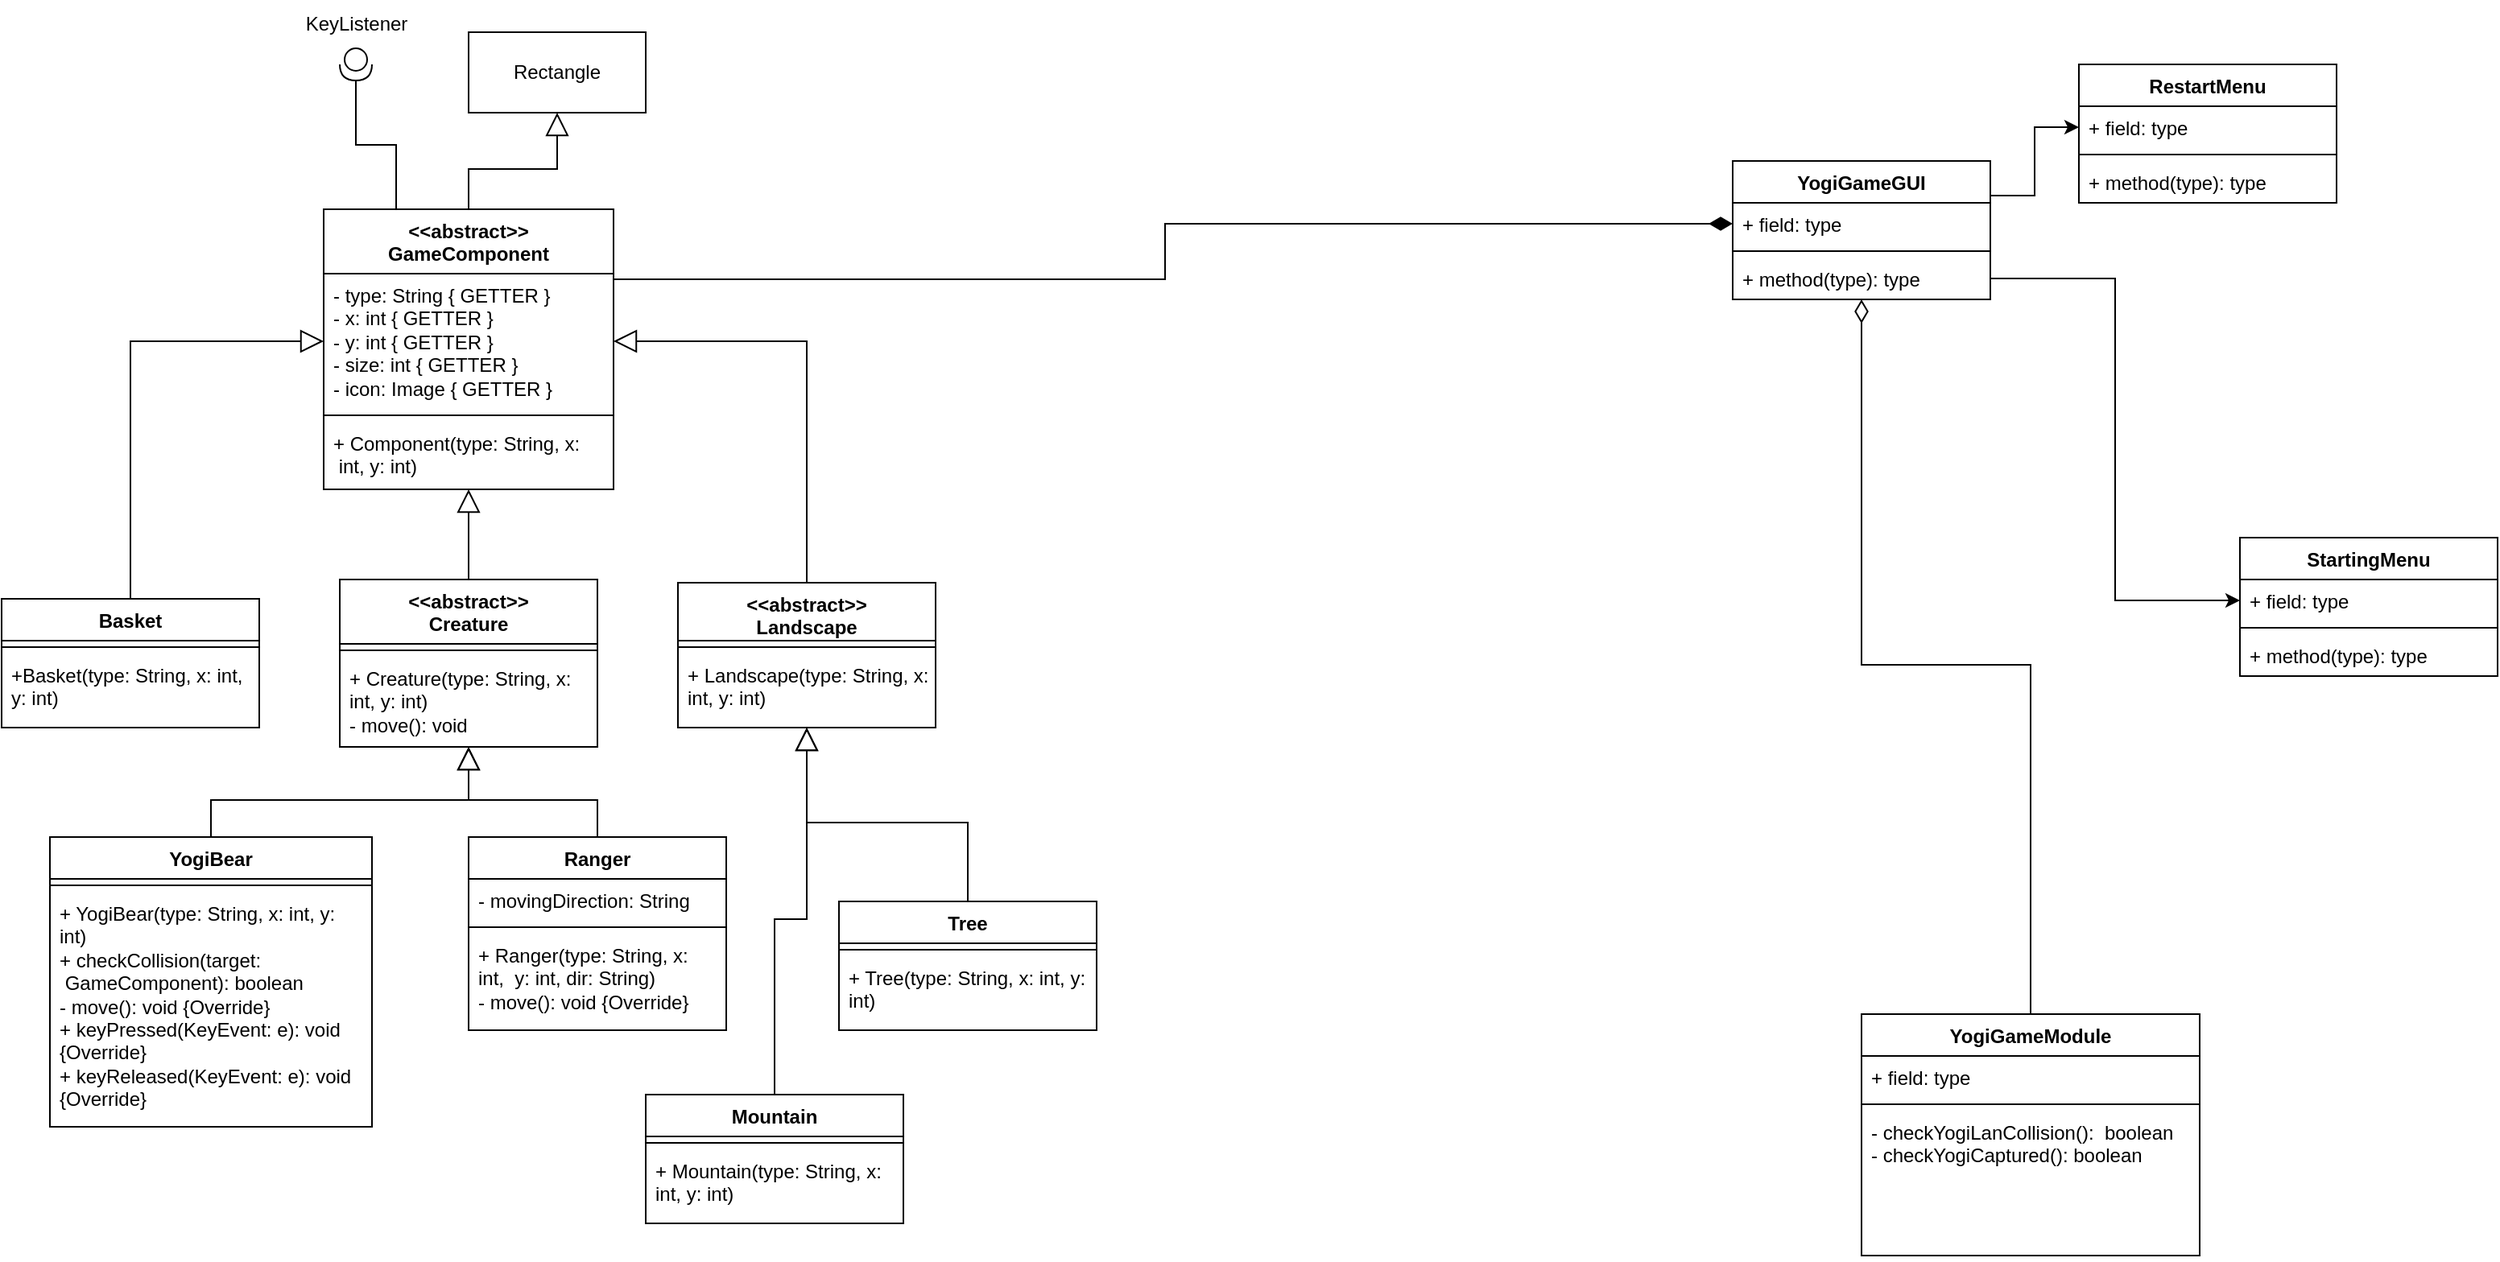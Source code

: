 <mxfile version="24.9.3">
  <diagram name="Page-1" id="V1T5ub4eXaLLm83vhyxi">
    <mxGraphModel dx="1122" dy="1882" grid="1" gridSize="10" guides="1" tooltips="1" connect="1" arrows="1" fold="1" page="1" pageScale="1" pageWidth="850" pageHeight="1100" math="0" shadow="0">
      <root>
        <mxCell id="0" />
        <mxCell id="1" parent="0" />
        <mxCell id="JW1Y3XpuhCUsItWBqjoq-34" style="edgeStyle=orthogonalEdgeStyle;rounded=0;orthogonalLoop=1;jettySize=auto;html=1;exitX=0.5;exitY=0;exitDx=0;exitDy=0;endArrow=block;endFill=0;endSize=12;" parent="1" source="37ParpVeFPUFG8CqIVVN-1" target="JW1Y3XpuhCUsItWBqjoq-13" edge="1">
          <mxGeometry relative="1" as="geometry" />
        </mxCell>
        <mxCell id="37ParpVeFPUFG8CqIVVN-1" value="&lt;div&gt;&amp;lt;&amp;lt;abstract&amp;gt;&amp;gt;&lt;/div&gt;Creature" style="swimlane;fontStyle=1;align=center;verticalAlign=top;childLayout=stackLayout;horizontal=1;startSize=40;horizontalStack=0;resizeParent=1;resizeParentMax=0;resizeLast=0;collapsible=1;marginBottom=0;whiteSpace=wrap;html=1;" parent="1" vertex="1">
          <mxGeometry x="330" y="-60" width="160" height="104" as="geometry" />
        </mxCell>
        <mxCell id="37ParpVeFPUFG8CqIVVN-3" value="" style="line;strokeWidth=1;fillColor=none;align=left;verticalAlign=middle;spacingTop=-1;spacingLeft=3;spacingRight=3;rotatable=0;labelPosition=right;points=[];portConstraint=eastwest;strokeColor=inherit;" parent="37ParpVeFPUFG8CqIVVN-1" vertex="1">
          <mxGeometry y="40" width="160" height="8" as="geometry" />
        </mxCell>
        <mxCell id="37ParpVeFPUFG8CqIVVN-4" value="&lt;div&gt;+ Creature(type: String, x: int, y: int)&lt;/div&gt;- move(): void" style="text;strokeColor=none;fillColor=none;align=left;verticalAlign=top;spacingLeft=4;spacingRight=4;overflow=hidden;rotatable=0;points=[[0,0.5],[1,0.5]];portConstraint=eastwest;whiteSpace=wrap;html=1;" parent="37ParpVeFPUFG8CqIVVN-1" vertex="1">
          <mxGeometry y="48" width="160" height="56" as="geometry" />
        </mxCell>
        <mxCell id="JW1Y3XpuhCUsItWBqjoq-33" style="edgeStyle=orthogonalEdgeStyle;rounded=0;orthogonalLoop=1;jettySize=auto;html=1;exitX=0.5;exitY=0;exitDx=0;exitDy=0;endArrow=block;endFill=0;endSize=12;" parent="1" source="JW1Y3XpuhCUsItWBqjoq-1" target="37ParpVeFPUFG8CqIVVN-1" edge="1">
          <mxGeometry relative="1" as="geometry" />
        </mxCell>
        <mxCell id="JW1Y3XpuhCUsItWBqjoq-1" value="YogiBear" style="swimlane;fontStyle=1;align=center;verticalAlign=top;childLayout=stackLayout;horizontal=1;startSize=26;horizontalStack=0;resizeParent=1;resizeParentMax=0;resizeLast=0;collapsible=1;marginBottom=0;whiteSpace=wrap;html=1;" parent="1" vertex="1">
          <mxGeometry x="150" y="100" width="200" height="180" as="geometry" />
        </mxCell>
        <mxCell id="JW1Y3XpuhCUsItWBqjoq-3" value="" style="line;strokeWidth=1;fillColor=none;align=left;verticalAlign=middle;spacingTop=-1;spacingLeft=3;spacingRight=3;rotatable=0;labelPosition=right;points=[];portConstraint=eastwest;strokeColor=inherit;" parent="JW1Y3XpuhCUsItWBqjoq-1" vertex="1">
          <mxGeometry y="26" width="200" height="8" as="geometry" />
        </mxCell>
        <mxCell id="JW1Y3XpuhCUsItWBqjoq-4" value="&lt;div&gt;+ YogiBear(type: String, x: int, y: int)&lt;/div&gt;+ checkCollision(target:&amp;nbsp; &amp;nbsp; &amp;nbsp; &amp;nbsp;GameComponent): boolean&lt;div&gt;- move(): void {Override}&lt;/div&gt;&lt;div&gt;+ keyPressed(KeyEvent: e): void {Override}&lt;/div&gt;&lt;div&gt;+ keyReleased(KeyEvent: e): void {Override}&lt;/div&gt;" style="text;strokeColor=none;fillColor=none;align=left;verticalAlign=top;spacingLeft=4;spacingRight=4;overflow=hidden;rotatable=0;points=[[0,0.5],[1,0.5]];portConstraint=eastwest;whiteSpace=wrap;html=1;" parent="JW1Y3XpuhCUsItWBqjoq-1" vertex="1">
          <mxGeometry y="34" width="200" height="146" as="geometry" />
        </mxCell>
        <mxCell id="JW1Y3XpuhCUsItWBqjoq-37" style="edgeStyle=orthogonalEdgeStyle;rounded=0;orthogonalLoop=1;jettySize=auto;html=1;exitX=0.5;exitY=0;exitDx=0;exitDy=0;entryX=0;entryY=0.5;entryDx=0;entryDy=0;endArrow=block;endFill=0;endSize=12;" parent="1" source="JW1Y3XpuhCUsItWBqjoq-5" target="JW1Y3XpuhCUsItWBqjoq-14" edge="1">
          <mxGeometry relative="1" as="geometry" />
        </mxCell>
        <mxCell id="JW1Y3XpuhCUsItWBqjoq-5" value="Basket" style="swimlane;fontStyle=1;align=center;verticalAlign=top;childLayout=stackLayout;horizontal=1;startSize=26;horizontalStack=0;resizeParent=1;resizeParentMax=0;resizeLast=0;collapsible=1;marginBottom=0;whiteSpace=wrap;html=1;" parent="1" vertex="1">
          <mxGeometry x="120" y="-48" width="160" height="80" as="geometry" />
        </mxCell>
        <mxCell id="JW1Y3XpuhCUsItWBqjoq-7" value="" style="line;strokeWidth=1;fillColor=none;align=left;verticalAlign=middle;spacingTop=-1;spacingLeft=3;spacingRight=3;rotatable=0;labelPosition=right;points=[];portConstraint=eastwest;strokeColor=inherit;" parent="JW1Y3XpuhCUsItWBqjoq-5" vertex="1">
          <mxGeometry y="26" width="160" height="8" as="geometry" />
        </mxCell>
        <mxCell id="JW1Y3XpuhCUsItWBqjoq-8" value="+Basket(type: String, x: int, y: int)" style="text;strokeColor=none;fillColor=none;align=left;verticalAlign=top;spacingLeft=4;spacingRight=4;overflow=hidden;rotatable=0;points=[[0,0.5],[1,0.5]];portConstraint=eastwest;whiteSpace=wrap;html=1;" parent="JW1Y3XpuhCUsItWBqjoq-5" vertex="1">
          <mxGeometry y="34" width="160" height="46" as="geometry" />
        </mxCell>
        <mxCell id="JW1Y3XpuhCUsItWBqjoq-36" style="edgeStyle=orthogonalEdgeStyle;rounded=0;orthogonalLoop=1;jettySize=auto;html=1;exitX=0.5;exitY=0;exitDx=0;exitDy=0;entryX=1;entryY=0.5;entryDx=0;entryDy=0;endArrow=block;endFill=0;endSize=12;" parent="1" source="JW1Y3XpuhCUsItWBqjoq-9" target="JW1Y3XpuhCUsItWBqjoq-14" edge="1">
          <mxGeometry relative="1" as="geometry" />
        </mxCell>
        <mxCell id="JW1Y3XpuhCUsItWBqjoq-9" value="&lt;div&gt;&amp;lt;&amp;lt;abstract&amp;gt;&amp;gt;&lt;/div&gt;Landscape" style="swimlane;fontStyle=1;align=center;verticalAlign=top;childLayout=stackLayout;horizontal=1;startSize=36;horizontalStack=0;resizeParent=1;resizeParentMax=0;resizeLast=0;collapsible=1;marginBottom=0;whiteSpace=wrap;html=1;" parent="1" vertex="1">
          <mxGeometry x="540" y="-58" width="160" height="90" as="geometry" />
        </mxCell>
        <mxCell id="JW1Y3XpuhCUsItWBqjoq-11" value="" style="line;strokeWidth=1;fillColor=none;align=left;verticalAlign=middle;spacingTop=-1;spacingLeft=3;spacingRight=3;rotatable=0;labelPosition=right;points=[];portConstraint=eastwest;strokeColor=inherit;" parent="JW1Y3XpuhCUsItWBqjoq-9" vertex="1">
          <mxGeometry y="36" width="160" height="8" as="geometry" />
        </mxCell>
        <mxCell id="JW1Y3XpuhCUsItWBqjoq-12" value="+ Landscape(type: String, x: int, y: int)" style="text;strokeColor=none;fillColor=none;align=left;verticalAlign=top;spacingLeft=4;spacingRight=4;overflow=hidden;rotatable=0;points=[[0,0.5],[1,0.5]];portConstraint=eastwest;whiteSpace=wrap;html=1;" parent="JW1Y3XpuhCUsItWBqjoq-9" vertex="1">
          <mxGeometry y="44" width="160" height="46" as="geometry" />
        </mxCell>
        <mxCell id="Aqfv4AWS69Kue3A25FG4-6" style="edgeStyle=orthogonalEdgeStyle;rounded=0;orthogonalLoop=1;jettySize=auto;html=1;exitX=0.5;exitY=0;exitDx=0;exitDy=0;entryX=0.5;entryY=1;entryDx=0;entryDy=0;endArrow=block;endFill=0;endSize=12;" parent="1" source="JW1Y3XpuhCUsItWBqjoq-13" target="Aqfv4AWS69Kue3A25FG4-5" edge="1">
          <mxGeometry relative="1" as="geometry" />
        </mxCell>
        <mxCell id="Aqfv4AWS69Kue3A25FG4-27" style="edgeStyle=orthogonalEdgeStyle;rounded=0;orthogonalLoop=1;jettySize=auto;html=1;exitX=1;exitY=0.25;exitDx=0;exitDy=0;entryX=0;entryY=0.5;entryDx=0;entryDy=0;endArrow=diamondThin;endFill=1;endSize=12;" parent="1" source="JW1Y3XpuhCUsItWBqjoq-13" target="Aqfv4AWS69Kue3A25FG4-12" edge="1">
          <mxGeometry relative="1" as="geometry" />
        </mxCell>
        <mxCell id="_yU-8EtJCTcdnknjxa69-10" style="edgeStyle=orthogonalEdgeStyle;rounded=0;orthogonalLoop=1;jettySize=auto;html=1;exitX=0.25;exitY=0;exitDx=0;exitDy=0;endArrow=none;endFill=0;" edge="1" parent="1" source="JW1Y3XpuhCUsItWBqjoq-13" target="_yU-8EtJCTcdnknjxa69-3">
          <mxGeometry relative="1" as="geometry" />
        </mxCell>
        <mxCell id="JW1Y3XpuhCUsItWBqjoq-13" value="&lt;div&gt;&amp;lt;&amp;lt;abstract&amp;gt;&amp;gt;&lt;/div&gt;GameComponent" style="swimlane;fontStyle=1;align=center;verticalAlign=top;childLayout=stackLayout;horizontal=1;startSize=40;horizontalStack=0;resizeParent=1;resizeParentMax=0;resizeLast=0;collapsible=1;marginBottom=0;whiteSpace=wrap;html=1;" parent="1" vertex="1">
          <mxGeometry x="320" y="-290" width="180" height="174" as="geometry" />
        </mxCell>
        <mxCell id="JW1Y3XpuhCUsItWBqjoq-14" value="&lt;div&gt;- type: String { GETTER }&lt;/div&gt;- x: int { GETTER }&lt;div&gt;- y: int { GETTER }&lt;/div&gt;&lt;div&gt;- size: int { GETTER }&lt;/div&gt;&lt;div&gt;- icon: Image { GETTER }&amp;nbsp;&lt;/div&gt;" style="text;strokeColor=none;fillColor=none;align=left;verticalAlign=top;spacingLeft=4;spacingRight=4;overflow=hidden;rotatable=0;points=[[0,0.5],[1,0.5]];portConstraint=eastwest;whiteSpace=wrap;html=1;" parent="JW1Y3XpuhCUsItWBqjoq-13" vertex="1">
          <mxGeometry y="40" width="180" height="84" as="geometry" />
        </mxCell>
        <mxCell id="JW1Y3XpuhCUsItWBqjoq-15" value="" style="line;strokeWidth=1;fillColor=none;align=left;verticalAlign=middle;spacingTop=-1;spacingLeft=3;spacingRight=3;rotatable=0;labelPosition=right;points=[];portConstraint=eastwest;strokeColor=inherit;" parent="JW1Y3XpuhCUsItWBqjoq-13" vertex="1">
          <mxGeometry y="124" width="180" height="8" as="geometry" />
        </mxCell>
        <mxCell id="JW1Y3XpuhCUsItWBqjoq-16" value="&lt;div&gt;+ Component(type: String, x:&amp;nbsp; &amp;nbsp; &amp;nbsp;int, y: int)&lt;/div&gt;" style="text;strokeColor=none;fillColor=none;align=left;verticalAlign=top;spacingLeft=4;spacingRight=4;overflow=hidden;rotatable=0;points=[[0,0.5],[1,0.5]];portConstraint=eastwest;whiteSpace=wrap;html=1;" parent="JW1Y3XpuhCUsItWBqjoq-13" vertex="1">
          <mxGeometry y="132" width="180" height="42" as="geometry" />
        </mxCell>
        <mxCell id="JW1Y3XpuhCUsItWBqjoq-32" style="edgeStyle=orthogonalEdgeStyle;rounded=0;orthogonalLoop=1;jettySize=auto;html=1;exitX=0.5;exitY=0;exitDx=0;exitDy=0;endArrow=block;endFill=0;endSize=12;" parent="1" source="JW1Y3XpuhCUsItWBqjoq-17" target="37ParpVeFPUFG8CqIVVN-1" edge="1">
          <mxGeometry relative="1" as="geometry" />
        </mxCell>
        <mxCell id="JW1Y3XpuhCUsItWBqjoq-17" value="Ranger" style="swimlane;fontStyle=1;align=center;verticalAlign=top;childLayout=stackLayout;horizontal=1;startSize=26;horizontalStack=0;resizeParent=1;resizeParentMax=0;resizeLast=0;collapsible=1;marginBottom=0;whiteSpace=wrap;html=1;" parent="1" vertex="1">
          <mxGeometry x="410" y="100" width="160" height="120" as="geometry" />
        </mxCell>
        <mxCell id="JW1Y3XpuhCUsItWBqjoq-18" value="- movingDirection: String" style="text;strokeColor=none;fillColor=none;align=left;verticalAlign=top;spacingLeft=4;spacingRight=4;overflow=hidden;rotatable=0;points=[[0,0.5],[1,0.5]];portConstraint=eastwest;whiteSpace=wrap;html=1;" parent="JW1Y3XpuhCUsItWBqjoq-17" vertex="1">
          <mxGeometry y="26" width="160" height="26" as="geometry" />
        </mxCell>
        <mxCell id="JW1Y3XpuhCUsItWBqjoq-19" value="" style="line;strokeWidth=1;fillColor=none;align=left;verticalAlign=middle;spacingTop=-1;spacingLeft=3;spacingRight=3;rotatable=0;labelPosition=right;points=[];portConstraint=eastwest;strokeColor=inherit;" parent="JW1Y3XpuhCUsItWBqjoq-17" vertex="1">
          <mxGeometry y="52" width="160" height="8" as="geometry" />
        </mxCell>
        <mxCell id="JW1Y3XpuhCUsItWBqjoq-20" value="+ Ranger(type: String, x: int,&amp;nbsp; y: int, dir: String)&lt;div&gt;- move(): void {Override}&lt;/div&gt;" style="text;strokeColor=none;fillColor=none;align=left;verticalAlign=top;spacingLeft=4;spacingRight=4;overflow=hidden;rotatable=0;points=[[0,0.5],[1,0.5]];portConstraint=eastwest;whiteSpace=wrap;html=1;" parent="JW1Y3XpuhCUsItWBqjoq-17" vertex="1">
          <mxGeometry y="60" width="160" height="60" as="geometry" />
        </mxCell>
        <mxCell id="JW1Y3XpuhCUsItWBqjoq-29" style="edgeStyle=orthogonalEdgeStyle;rounded=0;orthogonalLoop=1;jettySize=auto;html=1;exitX=0.5;exitY=0;exitDx=0;exitDy=0;strokeWidth=1;endArrow=block;endFill=0;endSize=12;" parent="1" source="JW1Y3XpuhCUsItWBqjoq-21" target="JW1Y3XpuhCUsItWBqjoq-9" edge="1">
          <mxGeometry relative="1" as="geometry" />
        </mxCell>
        <mxCell id="JW1Y3XpuhCUsItWBqjoq-21" value="Tree" style="swimlane;fontStyle=1;align=center;verticalAlign=top;childLayout=stackLayout;horizontal=1;startSize=26;horizontalStack=0;resizeParent=1;resizeParentMax=0;resizeLast=0;collapsible=1;marginBottom=0;whiteSpace=wrap;html=1;" parent="1" vertex="1">
          <mxGeometry x="640" y="140" width="160" height="80" as="geometry" />
        </mxCell>
        <mxCell id="JW1Y3XpuhCUsItWBqjoq-23" value="" style="line;strokeWidth=1;fillColor=none;align=left;verticalAlign=middle;spacingTop=-1;spacingLeft=3;spacingRight=3;rotatable=0;labelPosition=right;points=[];portConstraint=eastwest;strokeColor=inherit;" parent="JW1Y3XpuhCUsItWBqjoq-21" vertex="1">
          <mxGeometry y="26" width="160" height="8" as="geometry" />
        </mxCell>
        <mxCell id="JW1Y3XpuhCUsItWBqjoq-24" value="+ Tree(type: String, x: int, y: int)" style="text;strokeColor=none;fillColor=none;align=left;verticalAlign=top;spacingLeft=4;spacingRight=4;overflow=hidden;rotatable=0;points=[[0,0.5],[1,0.5]];portConstraint=eastwest;whiteSpace=wrap;html=1;" parent="JW1Y3XpuhCUsItWBqjoq-21" vertex="1">
          <mxGeometry y="34" width="160" height="46" as="geometry" />
        </mxCell>
        <mxCell id="JW1Y3XpuhCUsItWBqjoq-30" style="edgeStyle=orthogonalEdgeStyle;rounded=0;orthogonalLoop=1;jettySize=auto;html=1;endArrow=block;endFill=0;endSize=12;" parent="1" source="JW1Y3XpuhCUsItWBqjoq-25" target="JW1Y3XpuhCUsItWBqjoq-9" edge="1">
          <mxGeometry relative="1" as="geometry" />
        </mxCell>
        <mxCell id="JW1Y3XpuhCUsItWBqjoq-25" value="Mountain" style="swimlane;fontStyle=1;align=center;verticalAlign=top;childLayout=stackLayout;horizontal=1;startSize=26;horizontalStack=0;resizeParent=1;resizeParentMax=0;resizeLast=0;collapsible=1;marginBottom=0;whiteSpace=wrap;html=1;" parent="1" vertex="1">
          <mxGeometry x="520" y="260" width="160" height="80" as="geometry" />
        </mxCell>
        <mxCell id="JW1Y3XpuhCUsItWBqjoq-27" value="" style="line;strokeWidth=1;fillColor=none;align=left;verticalAlign=middle;spacingTop=-1;spacingLeft=3;spacingRight=3;rotatable=0;labelPosition=right;points=[];portConstraint=eastwest;strokeColor=inherit;" parent="JW1Y3XpuhCUsItWBqjoq-25" vertex="1">
          <mxGeometry y="26" width="160" height="8" as="geometry" />
        </mxCell>
        <mxCell id="JW1Y3XpuhCUsItWBqjoq-28" value="+ Mountain(type: String, x: int, y: int)" style="text;strokeColor=none;fillColor=none;align=left;verticalAlign=top;spacingLeft=4;spacingRight=4;overflow=hidden;rotatable=0;points=[[0,0.5],[1,0.5]];portConstraint=eastwest;whiteSpace=wrap;html=1;" parent="JW1Y3XpuhCUsItWBqjoq-25" vertex="1">
          <mxGeometry y="34" width="160" height="46" as="geometry" />
        </mxCell>
        <mxCell id="Aqfv4AWS69Kue3A25FG4-5" value="Rectangle" style="html=1;whiteSpace=wrap;" parent="1" vertex="1">
          <mxGeometry x="410" y="-400" width="110" height="50" as="geometry" />
        </mxCell>
        <mxCell id="Aqfv4AWS69Kue3A25FG4-24" style="edgeStyle=orthogonalEdgeStyle;rounded=0;orthogonalLoop=1;jettySize=auto;html=1;exitX=0.5;exitY=0;exitDx=0;exitDy=0;endArrow=diamondThin;endFill=0;endSize=12;" parent="1" source="Aqfv4AWS69Kue3A25FG4-7" target="Aqfv4AWS69Kue3A25FG4-11" edge="1">
          <mxGeometry relative="1" as="geometry" />
        </mxCell>
        <mxCell id="Aqfv4AWS69Kue3A25FG4-7" value="YogiGameModule" style="swimlane;fontStyle=1;align=center;verticalAlign=top;childLayout=stackLayout;horizontal=1;startSize=26;horizontalStack=0;resizeParent=1;resizeParentMax=0;resizeLast=0;collapsible=1;marginBottom=0;whiteSpace=wrap;html=1;" parent="1" vertex="1">
          <mxGeometry x="1275" y="210" width="210" height="150" as="geometry" />
        </mxCell>
        <mxCell id="Aqfv4AWS69Kue3A25FG4-8" value="+ field: type" style="text;strokeColor=none;fillColor=none;align=left;verticalAlign=top;spacingLeft=4;spacingRight=4;overflow=hidden;rotatable=0;points=[[0,0.5],[1,0.5]];portConstraint=eastwest;whiteSpace=wrap;html=1;" parent="Aqfv4AWS69Kue3A25FG4-7" vertex="1">
          <mxGeometry y="26" width="210" height="26" as="geometry" />
        </mxCell>
        <mxCell id="Aqfv4AWS69Kue3A25FG4-9" value="" style="line;strokeWidth=1;fillColor=none;align=left;verticalAlign=middle;spacingTop=-1;spacingLeft=3;spacingRight=3;rotatable=0;labelPosition=right;points=[];portConstraint=eastwest;strokeColor=inherit;" parent="Aqfv4AWS69Kue3A25FG4-7" vertex="1">
          <mxGeometry y="52" width="210" height="8" as="geometry" />
        </mxCell>
        <mxCell id="Aqfv4AWS69Kue3A25FG4-10" value="- checkYogiLanCollision():&amp;nbsp; boolean&lt;div&gt;- checkYogiCaptured(): boolean&lt;/div&gt;" style="text;strokeColor=none;fillColor=none;align=left;verticalAlign=top;spacingLeft=4;spacingRight=4;overflow=hidden;rotatable=0;points=[[0,0.5],[1,0.5]];portConstraint=eastwest;whiteSpace=wrap;html=1;" parent="Aqfv4AWS69Kue3A25FG4-7" vertex="1">
          <mxGeometry y="60" width="210" height="90" as="geometry" />
        </mxCell>
        <mxCell id="Aqfv4AWS69Kue3A25FG4-25" style="edgeStyle=orthogonalEdgeStyle;rounded=0;orthogonalLoop=1;jettySize=auto;html=1;exitX=1;exitY=0.25;exitDx=0;exitDy=0;entryX=0;entryY=0.5;entryDx=0;entryDy=0;" parent="1" source="Aqfv4AWS69Kue3A25FG4-11" target="Aqfv4AWS69Kue3A25FG4-20" edge="1">
          <mxGeometry relative="1" as="geometry" />
        </mxCell>
        <mxCell id="Aqfv4AWS69Kue3A25FG4-11" value="YogiGameGUI" style="swimlane;fontStyle=1;align=center;verticalAlign=top;childLayout=stackLayout;horizontal=1;startSize=26;horizontalStack=0;resizeParent=1;resizeParentMax=0;resizeLast=0;collapsible=1;marginBottom=0;whiteSpace=wrap;html=1;" parent="1" vertex="1">
          <mxGeometry x="1195" y="-320" width="160" height="86" as="geometry" />
        </mxCell>
        <mxCell id="Aqfv4AWS69Kue3A25FG4-12" value="+ field: type" style="text;strokeColor=none;fillColor=none;align=left;verticalAlign=top;spacingLeft=4;spacingRight=4;overflow=hidden;rotatable=0;points=[[0,0.5],[1,0.5]];portConstraint=eastwest;whiteSpace=wrap;html=1;" parent="Aqfv4AWS69Kue3A25FG4-11" vertex="1">
          <mxGeometry y="26" width="160" height="26" as="geometry" />
        </mxCell>
        <mxCell id="Aqfv4AWS69Kue3A25FG4-13" value="" style="line;strokeWidth=1;fillColor=none;align=left;verticalAlign=middle;spacingTop=-1;spacingLeft=3;spacingRight=3;rotatable=0;labelPosition=right;points=[];portConstraint=eastwest;strokeColor=inherit;" parent="Aqfv4AWS69Kue3A25FG4-11" vertex="1">
          <mxGeometry y="52" width="160" height="8" as="geometry" />
        </mxCell>
        <mxCell id="Aqfv4AWS69Kue3A25FG4-14" value="+ method(type): type" style="text;strokeColor=none;fillColor=none;align=left;verticalAlign=top;spacingLeft=4;spacingRight=4;overflow=hidden;rotatable=0;points=[[0,0.5],[1,0.5]];portConstraint=eastwest;whiteSpace=wrap;html=1;" parent="Aqfv4AWS69Kue3A25FG4-11" vertex="1">
          <mxGeometry y="60" width="160" height="26" as="geometry" />
        </mxCell>
        <mxCell id="Aqfv4AWS69Kue3A25FG4-15" value="StartingMenu" style="swimlane;fontStyle=1;align=center;verticalAlign=top;childLayout=stackLayout;horizontal=1;startSize=26;horizontalStack=0;resizeParent=1;resizeParentMax=0;resizeLast=0;collapsible=1;marginBottom=0;whiteSpace=wrap;html=1;" parent="1" vertex="1">
          <mxGeometry x="1510" y="-86" width="160" height="86" as="geometry" />
        </mxCell>
        <mxCell id="Aqfv4AWS69Kue3A25FG4-16" value="+ field: type" style="text;strokeColor=none;fillColor=none;align=left;verticalAlign=top;spacingLeft=4;spacingRight=4;overflow=hidden;rotatable=0;points=[[0,0.5],[1,0.5]];portConstraint=eastwest;whiteSpace=wrap;html=1;" parent="Aqfv4AWS69Kue3A25FG4-15" vertex="1">
          <mxGeometry y="26" width="160" height="26" as="geometry" />
        </mxCell>
        <mxCell id="Aqfv4AWS69Kue3A25FG4-17" value="" style="line;strokeWidth=1;fillColor=none;align=left;verticalAlign=middle;spacingTop=-1;spacingLeft=3;spacingRight=3;rotatable=0;labelPosition=right;points=[];portConstraint=eastwest;strokeColor=inherit;" parent="Aqfv4AWS69Kue3A25FG4-15" vertex="1">
          <mxGeometry y="52" width="160" height="8" as="geometry" />
        </mxCell>
        <mxCell id="Aqfv4AWS69Kue3A25FG4-18" value="+ method(type): type" style="text;strokeColor=none;fillColor=none;align=left;verticalAlign=top;spacingLeft=4;spacingRight=4;overflow=hidden;rotatable=0;points=[[0,0.5],[1,0.5]];portConstraint=eastwest;whiteSpace=wrap;html=1;" parent="Aqfv4AWS69Kue3A25FG4-15" vertex="1">
          <mxGeometry y="60" width="160" height="26" as="geometry" />
        </mxCell>
        <mxCell id="Aqfv4AWS69Kue3A25FG4-19" value="RestartMenu" style="swimlane;fontStyle=1;align=center;verticalAlign=top;childLayout=stackLayout;horizontal=1;startSize=26;horizontalStack=0;resizeParent=1;resizeParentMax=0;resizeLast=0;collapsible=1;marginBottom=0;whiteSpace=wrap;html=1;" parent="1" vertex="1">
          <mxGeometry x="1410" y="-380" width="160" height="86" as="geometry" />
        </mxCell>
        <mxCell id="Aqfv4AWS69Kue3A25FG4-20" value="+ field: type" style="text;strokeColor=none;fillColor=none;align=left;verticalAlign=top;spacingLeft=4;spacingRight=4;overflow=hidden;rotatable=0;points=[[0,0.5],[1,0.5]];portConstraint=eastwest;whiteSpace=wrap;html=1;" parent="Aqfv4AWS69Kue3A25FG4-19" vertex="1">
          <mxGeometry y="26" width="160" height="26" as="geometry" />
        </mxCell>
        <mxCell id="Aqfv4AWS69Kue3A25FG4-21" value="" style="line;strokeWidth=1;fillColor=none;align=left;verticalAlign=middle;spacingTop=-1;spacingLeft=3;spacingRight=3;rotatable=0;labelPosition=right;points=[];portConstraint=eastwest;strokeColor=inherit;" parent="Aqfv4AWS69Kue3A25FG4-19" vertex="1">
          <mxGeometry y="52" width="160" height="8" as="geometry" />
        </mxCell>
        <mxCell id="Aqfv4AWS69Kue3A25FG4-22" value="+ method(type): type" style="text;strokeColor=none;fillColor=none;align=left;verticalAlign=top;spacingLeft=4;spacingRight=4;overflow=hidden;rotatable=0;points=[[0,0.5],[1,0.5]];portConstraint=eastwest;whiteSpace=wrap;html=1;" parent="Aqfv4AWS69Kue3A25FG4-19" vertex="1">
          <mxGeometry y="60" width="160" height="26" as="geometry" />
        </mxCell>
        <mxCell id="Aqfv4AWS69Kue3A25FG4-26" style="edgeStyle=orthogonalEdgeStyle;rounded=0;orthogonalLoop=1;jettySize=auto;html=1;exitX=1;exitY=0.5;exitDx=0;exitDy=0;entryX=0;entryY=0.5;entryDx=0;entryDy=0;" parent="1" source="Aqfv4AWS69Kue3A25FG4-14" target="Aqfv4AWS69Kue3A25FG4-16" edge="1">
          <mxGeometry relative="1" as="geometry" />
        </mxCell>
        <mxCell id="_yU-8EtJCTcdnknjxa69-3" value="" style="shape=providedRequiredInterface;html=1;verticalLabelPosition=bottom;sketch=0;direction=south;" vertex="1" parent="1">
          <mxGeometry x="330" y="-390" width="20" height="20" as="geometry" />
        </mxCell>
        <mxCell id="_yU-8EtJCTcdnknjxa69-9" value="KeyListener" style="text;html=1;align=center;verticalAlign=middle;resizable=0;points=[];autosize=1;strokeColor=none;fillColor=none;" vertex="1" parent="1">
          <mxGeometry x="295" y="-420" width="90" height="30" as="geometry" />
        </mxCell>
      </root>
    </mxGraphModel>
  </diagram>
</mxfile>
